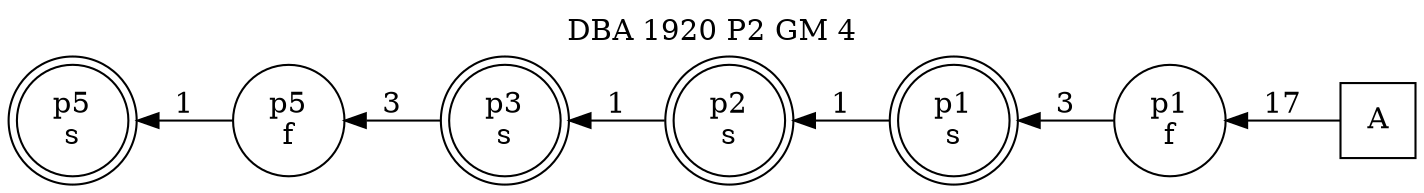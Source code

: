 digraph DBA_1920_P2_GM_4_GOOD {
labelloc="tl"
label= " DBA 1920 P2 GM 4 "
rankdir="RL";
graph [ size=" 10 , 10 !"]

"A" [shape="square" label="A"]
"p1_f" [shape="circle" label="p1
f"]
"p1_s" [shape="doublecircle" label="p1
s"]
"p2_s" [shape="doublecircle" label="p2
s"]
"p3_s" [shape="doublecircle" label="p3
s"]
"p5_f" [shape="circle" label="p5
f"]
"p5_s" [shape="doublecircle" label="p5
s"]
"A" -> "p1_f" [ label=17]
"p1_f" -> "p1_s" [ label=3]
"p1_s" -> "p2_s" [ label=1]
"p2_s" -> "p3_s" [ label=1]
"p3_s" -> "p5_f" [ label=3]
"p5_f" -> "p5_s" [ label=1]
}
